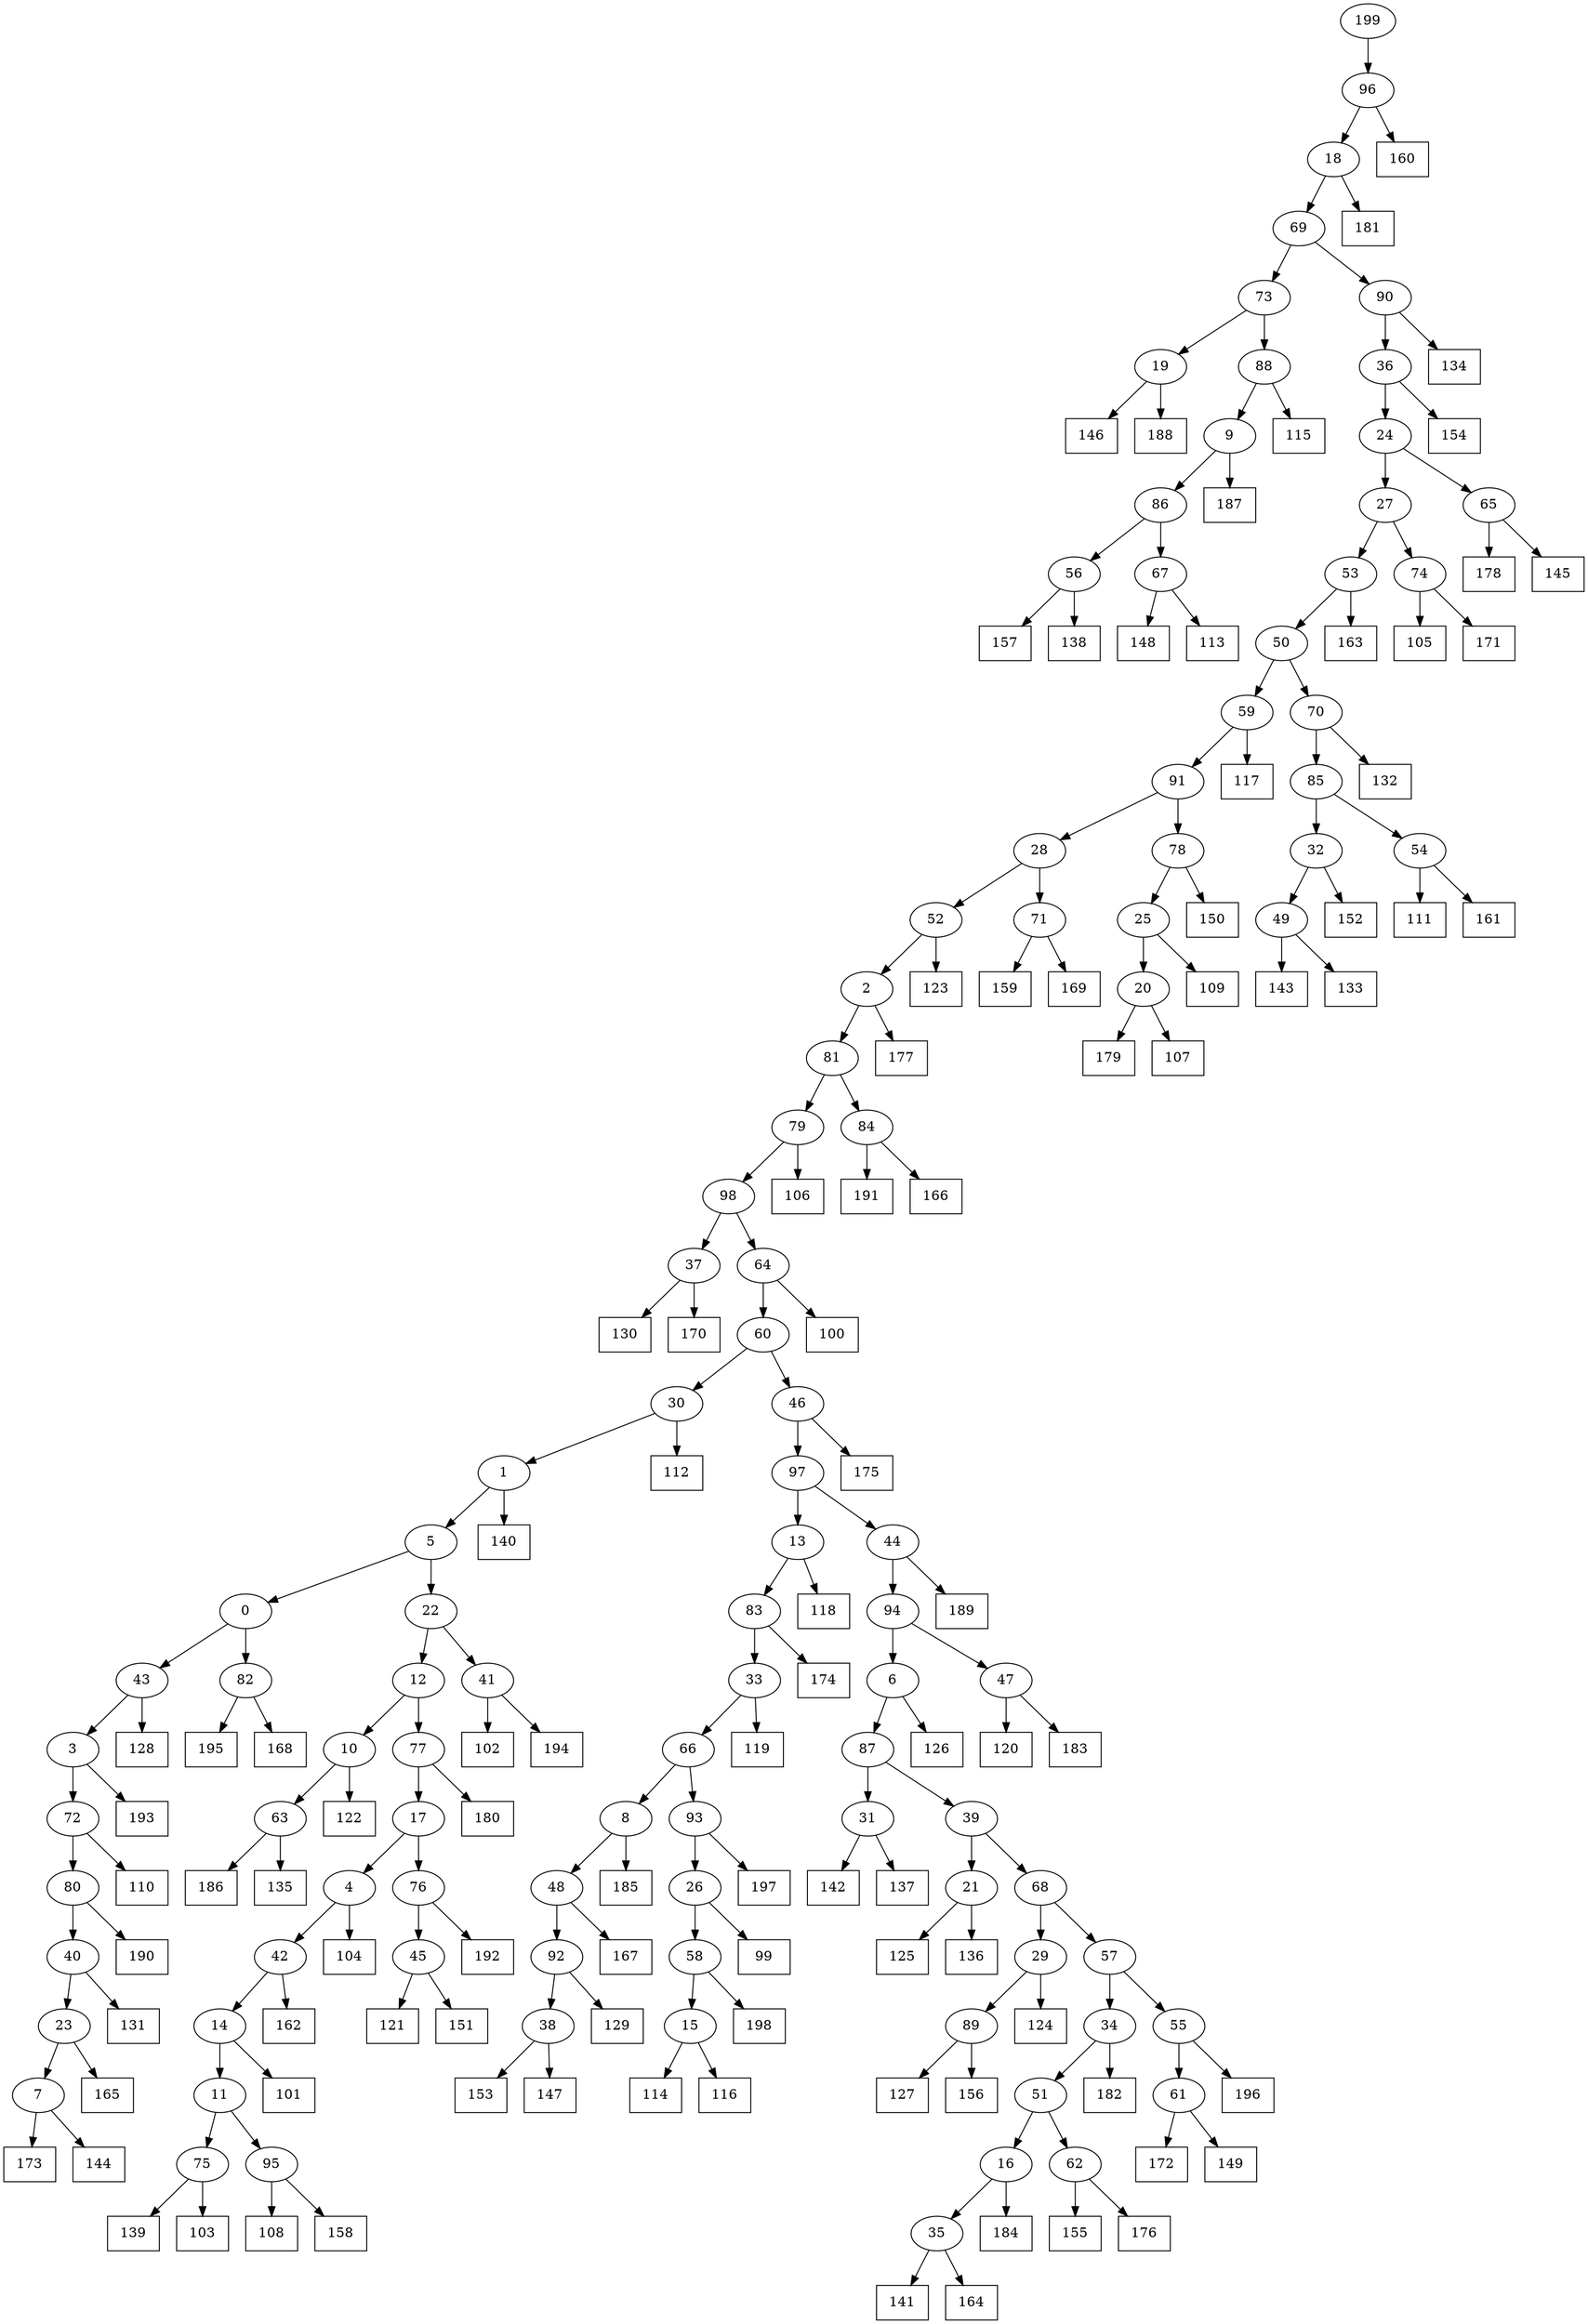 digraph G {
0[label="0"];
1[label="1"];
2[label="2"];
3[label="3"];
4[label="4"];
5[label="5"];
6[label="6"];
7[label="7"];
8[label="8"];
9[label="9"];
10[label="10"];
11[label="11"];
12[label="12"];
13[label="13"];
14[label="14"];
15[label="15"];
16[label="16"];
17[label="17"];
18[label="18"];
19[label="19"];
20[label="20"];
21[label="21"];
22[label="22"];
23[label="23"];
24[label="24"];
25[label="25"];
26[label="26"];
27[label="27"];
28[label="28"];
29[label="29"];
30[label="30"];
31[label="31"];
32[label="32"];
33[label="33"];
34[label="34"];
35[label="35"];
36[label="36"];
37[label="37"];
38[label="38"];
39[label="39"];
40[label="40"];
41[label="41"];
42[label="42"];
43[label="43"];
44[label="44"];
45[label="45"];
46[label="46"];
47[label="47"];
48[label="48"];
49[label="49"];
50[label="50"];
51[label="51"];
52[label="52"];
53[label="53"];
54[label="54"];
55[label="55"];
56[label="56"];
57[label="57"];
58[label="58"];
59[label="59"];
60[label="60"];
61[label="61"];
62[label="62"];
63[label="63"];
64[label="64"];
65[label="65"];
66[label="66"];
67[label="67"];
68[label="68"];
69[label="69"];
70[label="70"];
71[label="71"];
72[label="72"];
73[label="73"];
74[label="74"];
75[label="75"];
76[label="76"];
77[label="77"];
78[label="78"];
79[label="79"];
80[label="80"];
81[label="81"];
82[label="82"];
83[label="83"];
84[label="84"];
85[label="85"];
86[label="86"];
87[label="87"];
88[label="88"];
89[label="89"];
90[label="90"];
91[label="91"];
92[label="92"];
93[label="93"];
94[label="94"];
95[label="95"];
96[label="96"];
97[label="97"];
98[label="98"];
99[shape=box,label="153"];
100[shape=box,label="122"];
101[shape=box,label="191"];
102[shape=box,label="114"];
103[shape=box,label="174"];
104[shape=box,label="130"];
105[shape=box,label="160"];
106[shape=box,label="108"];
107[shape=box,label="182"];
108[shape=box,label="106"];
109[shape=box,label="125"];
110[shape=box,label="186"];
111[shape=box,label="155"];
112[shape=box,label="180"];
113[shape=box,label="102"];
114[shape=box,label="163"];
115[shape=box,label="139"];
116[shape=box,label="136"];
117[shape=box,label="198"];
118[shape=box,label="112"];
119[shape=box,label="127"];
120[shape=box,label="100"];
121[shape=box,label="196"];
122[shape=box,label="146"];
123[shape=box,label="117"];
124[shape=box,label="187"];
125[shape=box,label="143"];
126[shape=box,label="111"];
127[shape=box,label="167"];
128[shape=box,label="176"];
129[shape=box,label="132"];
130[shape=box,label="128"];
131[shape=box,label="159"];
132[shape=box,label="140"];
133[shape=box,label="99"];
134[shape=box,label="115"];
135[shape=box,label="162"];
136[shape=box,label="193"];
137[shape=box,label="192"];
138[shape=box,label="175"];
139[shape=box,label="173"];
140[shape=box,label="194"];
141[shape=box,label="105"];
142[shape=box,label="123"];
143[shape=box,label="197"];
144[shape=box,label="178"];
145[shape=box,label="121"];
146[shape=box,label="124"];
147[shape=box,label="179"];
148[shape=box,label="129"];
149[shape=box,label="195"];
150[shape=box,label="172"];
151[shape=box,label="141"];
152[shape=box,label="145"];
153[shape=box,label="177"];
154[shape=box,label="189"];
155[shape=box,label="126"];
156[shape=box,label="169"];
157[shape=box,label="142"];
158[shape=box,label="170"];
159[shape=box,label="120"];
160[shape=box,label="148"];
161[shape=box,label="188"];
162[shape=box,label="134"];
163[shape=box,label="190"];
164[shape=box,label="184"];
165[shape=box,label="149"];
166[shape=box,label="183"];
167[shape=box,label="101"];
168[shape=box,label="107"];
169[shape=box,label="154"];
170[shape=box,label="110"];
171[shape=box,label="118"];
172[shape=box,label="157"];
173[shape=box,label="150"];
174[shape=box,label="138"];
175[shape=box,label="119"];
176[shape=box,label="113"];
177[shape=box,label="156"];
178[shape=box,label="171"];
179[shape=box,label="133"];
180[shape=box,label="109"];
181[shape=box,label="151"];
182[shape=box,label="104"];
183[shape=box,label="181"];
184[shape=box,label="137"];
185[shape=box,label="152"];
186[shape=box,label="147"];
187[shape=box,label="116"];
188[shape=box,label="158"];
189[shape=box,label="161"];
190[shape=box,label="131"];
191[shape=box,label="165"];
192[shape=box,label="144"];
193[shape=box,label="135"];
194[shape=box,label="185"];
195[shape=box,label="103"];
196[shape=box,label="168"];
197[shape=box,label="164"];
198[shape=box,label="166"];
199[label="199"];
74->178 ;
14->167 ;
96->105 ;
30->118 ;
89->177 ;
84->198 ;
76->137 ;
56->172 ;
19->161 ;
63->193 ;
32->185 ;
70->129 ;
21->116 ;
60->30 ;
67->160 ;
63->110 ;
61->165 ;
38->186 ;
42->135 ;
65->144 ;
98->64 ;
8->194 ;
22->12 ;
95->188 ;
97->13 ;
12->77 ;
90->162 ;
77->112 ;
71->156 ;
55->121 ;
42->14 ;
69->90 ;
64->120 ;
91->78 ;
78->173 ;
26->133 ;
83->103 ;
93->143 ;
95->106 ;
90->36 ;
53->50 ;
67->176 ;
20->168 ;
87->31 ;
31->184 ;
35->197 ;
17->76 ;
57->55 ;
92->148 ;
45->181 ;
75->195 ;
7->192 ;
61->150 ;
76->45 ;
31->157 ;
48->127 ;
45->145 ;
88->134 ;
13->171 ;
98->37 ;
27->74 ;
72->80 ;
41->140 ;
58->117 ;
18->183 ;
96->18 ;
18->69 ;
80->40 ;
62->128 ;
46->97 ;
69->73 ;
14->11 ;
0->43 ;
51->62 ;
80->163 ;
54->126 ;
74->141 ;
73->88 ;
7->139 ;
28->71 ;
24->65 ;
48->92 ;
71->131 ;
33->175 ;
52->142 ;
37->104 ;
6->155 ;
79->98 ;
11->95 ;
66->93 ;
10->100 ;
29->146 ;
85->54 ;
54->189 ;
35->151 ;
47->166 ;
16->164 ;
16->35 ;
34->51 ;
51->16 ;
36->169 ;
94->47 ;
199->96 ;
27->53 ;
53->114 ;
59->123 ;
22->41 ;
41->113 ;
23->191 ;
82->196 ;
43->3 ;
39->68 ;
11->75 ;
75->115 ;
91->28 ;
2->153 ;
4->182 ;
58->15 ;
40->23 ;
23->7 ;
8->48 ;
30->1 ;
49->125 ;
57->34 ;
34->107 ;
10->63 ;
55->61 ;
2->81 ;
81->79 ;
73->19 ;
92->38 ;
38->99 ;
72->170 ;
12->10 ;
93->26 ;
81->84 ;
84->101 ;
9->124 ;
36->24 ;
24->27 ;
65->152 ;
68->29 ;
29->89 ;
62->111 ;
50->70 ;
70->85 ;
44->154 ;
87->39 ;
28->52 ;
52->2 ;
64->60 ;
94->6 ;
6->87 ;
79->108 ;
3->72 ;
49->179 ;
89->119 ;
25->180 ;
15->187 ;
9->86 ;
86->67 ;
40->190 ;
86->56 ;
56->174 ;
4->42 ;
26->58 ;
39->21 ;
21->109 ;
19->122 ;
82->149 ;
68->57 ;
77->17 ;
17->4 ;
88->9 ;
33->66 ;
66->8 ;
15->102 ;
5->0 ;
0->82 ;
43->130 ;
13->83 ;
83->33 ;
47->159 ;
25->20 ;
20->147 ;
37->158 ;
60->46 ;
46->138 ;
1->132 ;
85->32 ;
32->49 ;
78->25 ;
1->5 ;
5->22 ;
97->44 ;
44->94 ;
3->136 ;
50->59 ;
59->91 ;
}
